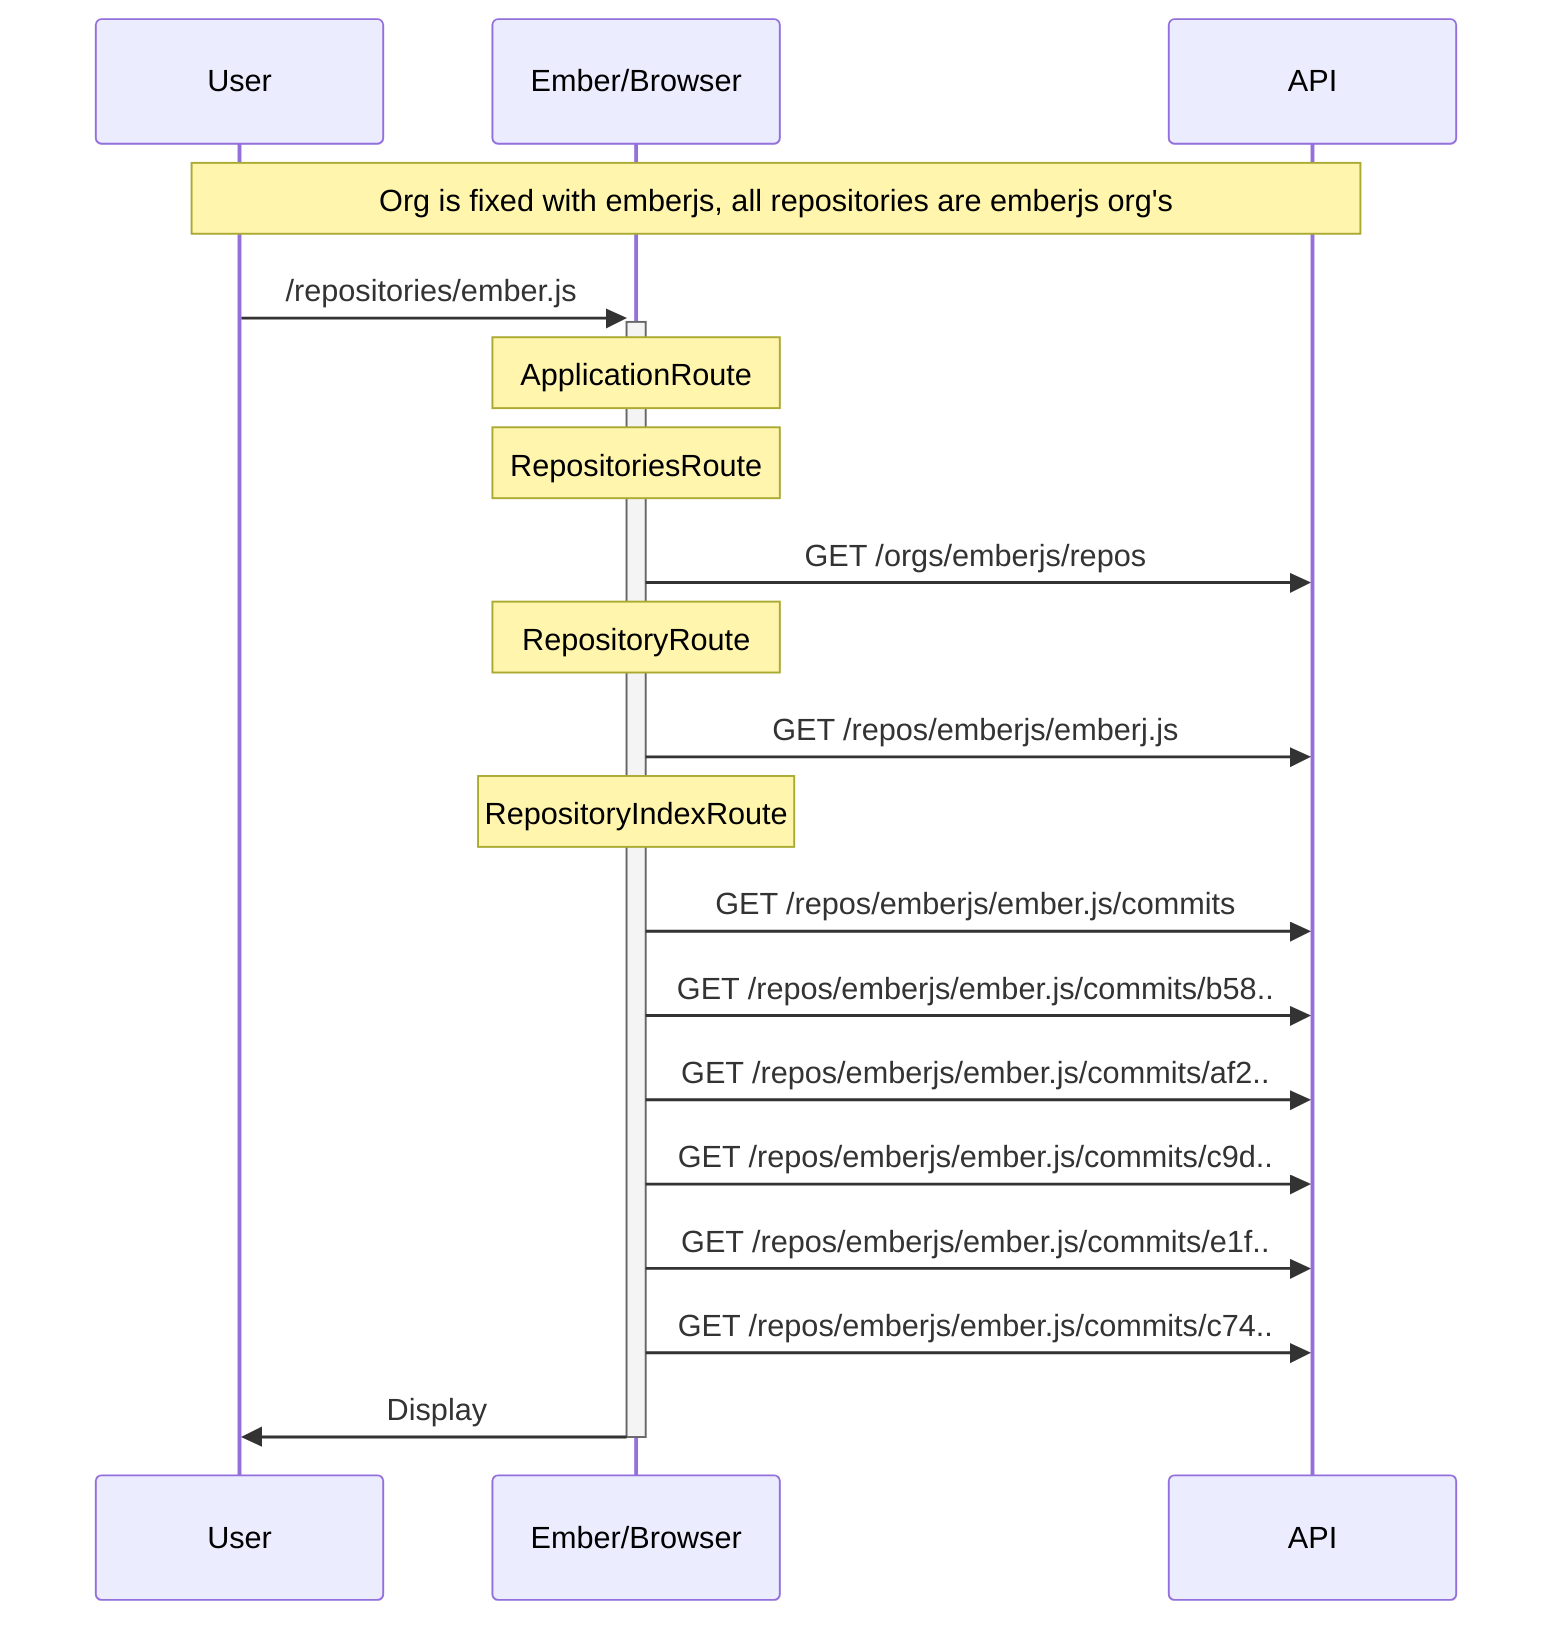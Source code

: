 sequenceDiagram
  participant User
  participant Ember/Browser
  participant API
Note over User, API: Org is fixed with emberjs, all repositories are emberjs org's
User->>+Ember/Browser: /repositories/ember.js
Note over Ember/Browser: ApplicationRoute
Note over Ember/Browser: RepositoriesRoute
Ember/Browser->>API: GET /orgs/emberjs/repos
Note over Ember/Browser: RepositoryRoute
Ember/Browser->>API: GET /repos/emberjs/emberj.js
Note over Ember/Browser: RepositoryIndexRoute
Ember/Browser->>API: GET /repos/emberjs/ember.js/commits
Ember/Browser->>API: GET /repos/emberjs/ember.js/commits/b58..
Ember/Browser->>API: GET /repos/emberjs/ember.js/commits/af2..
Ember/Browser->>API: GET /repos/emberjs/ember.js/commits/c9d..
Ember/Browser->>API: GET /repos/emberjs/ember.js/commits/e1f..
Ember/Browser->>API: GET /repos/emberjs/ember.js/commits/c74..
Ember/Browser->>-User: Display